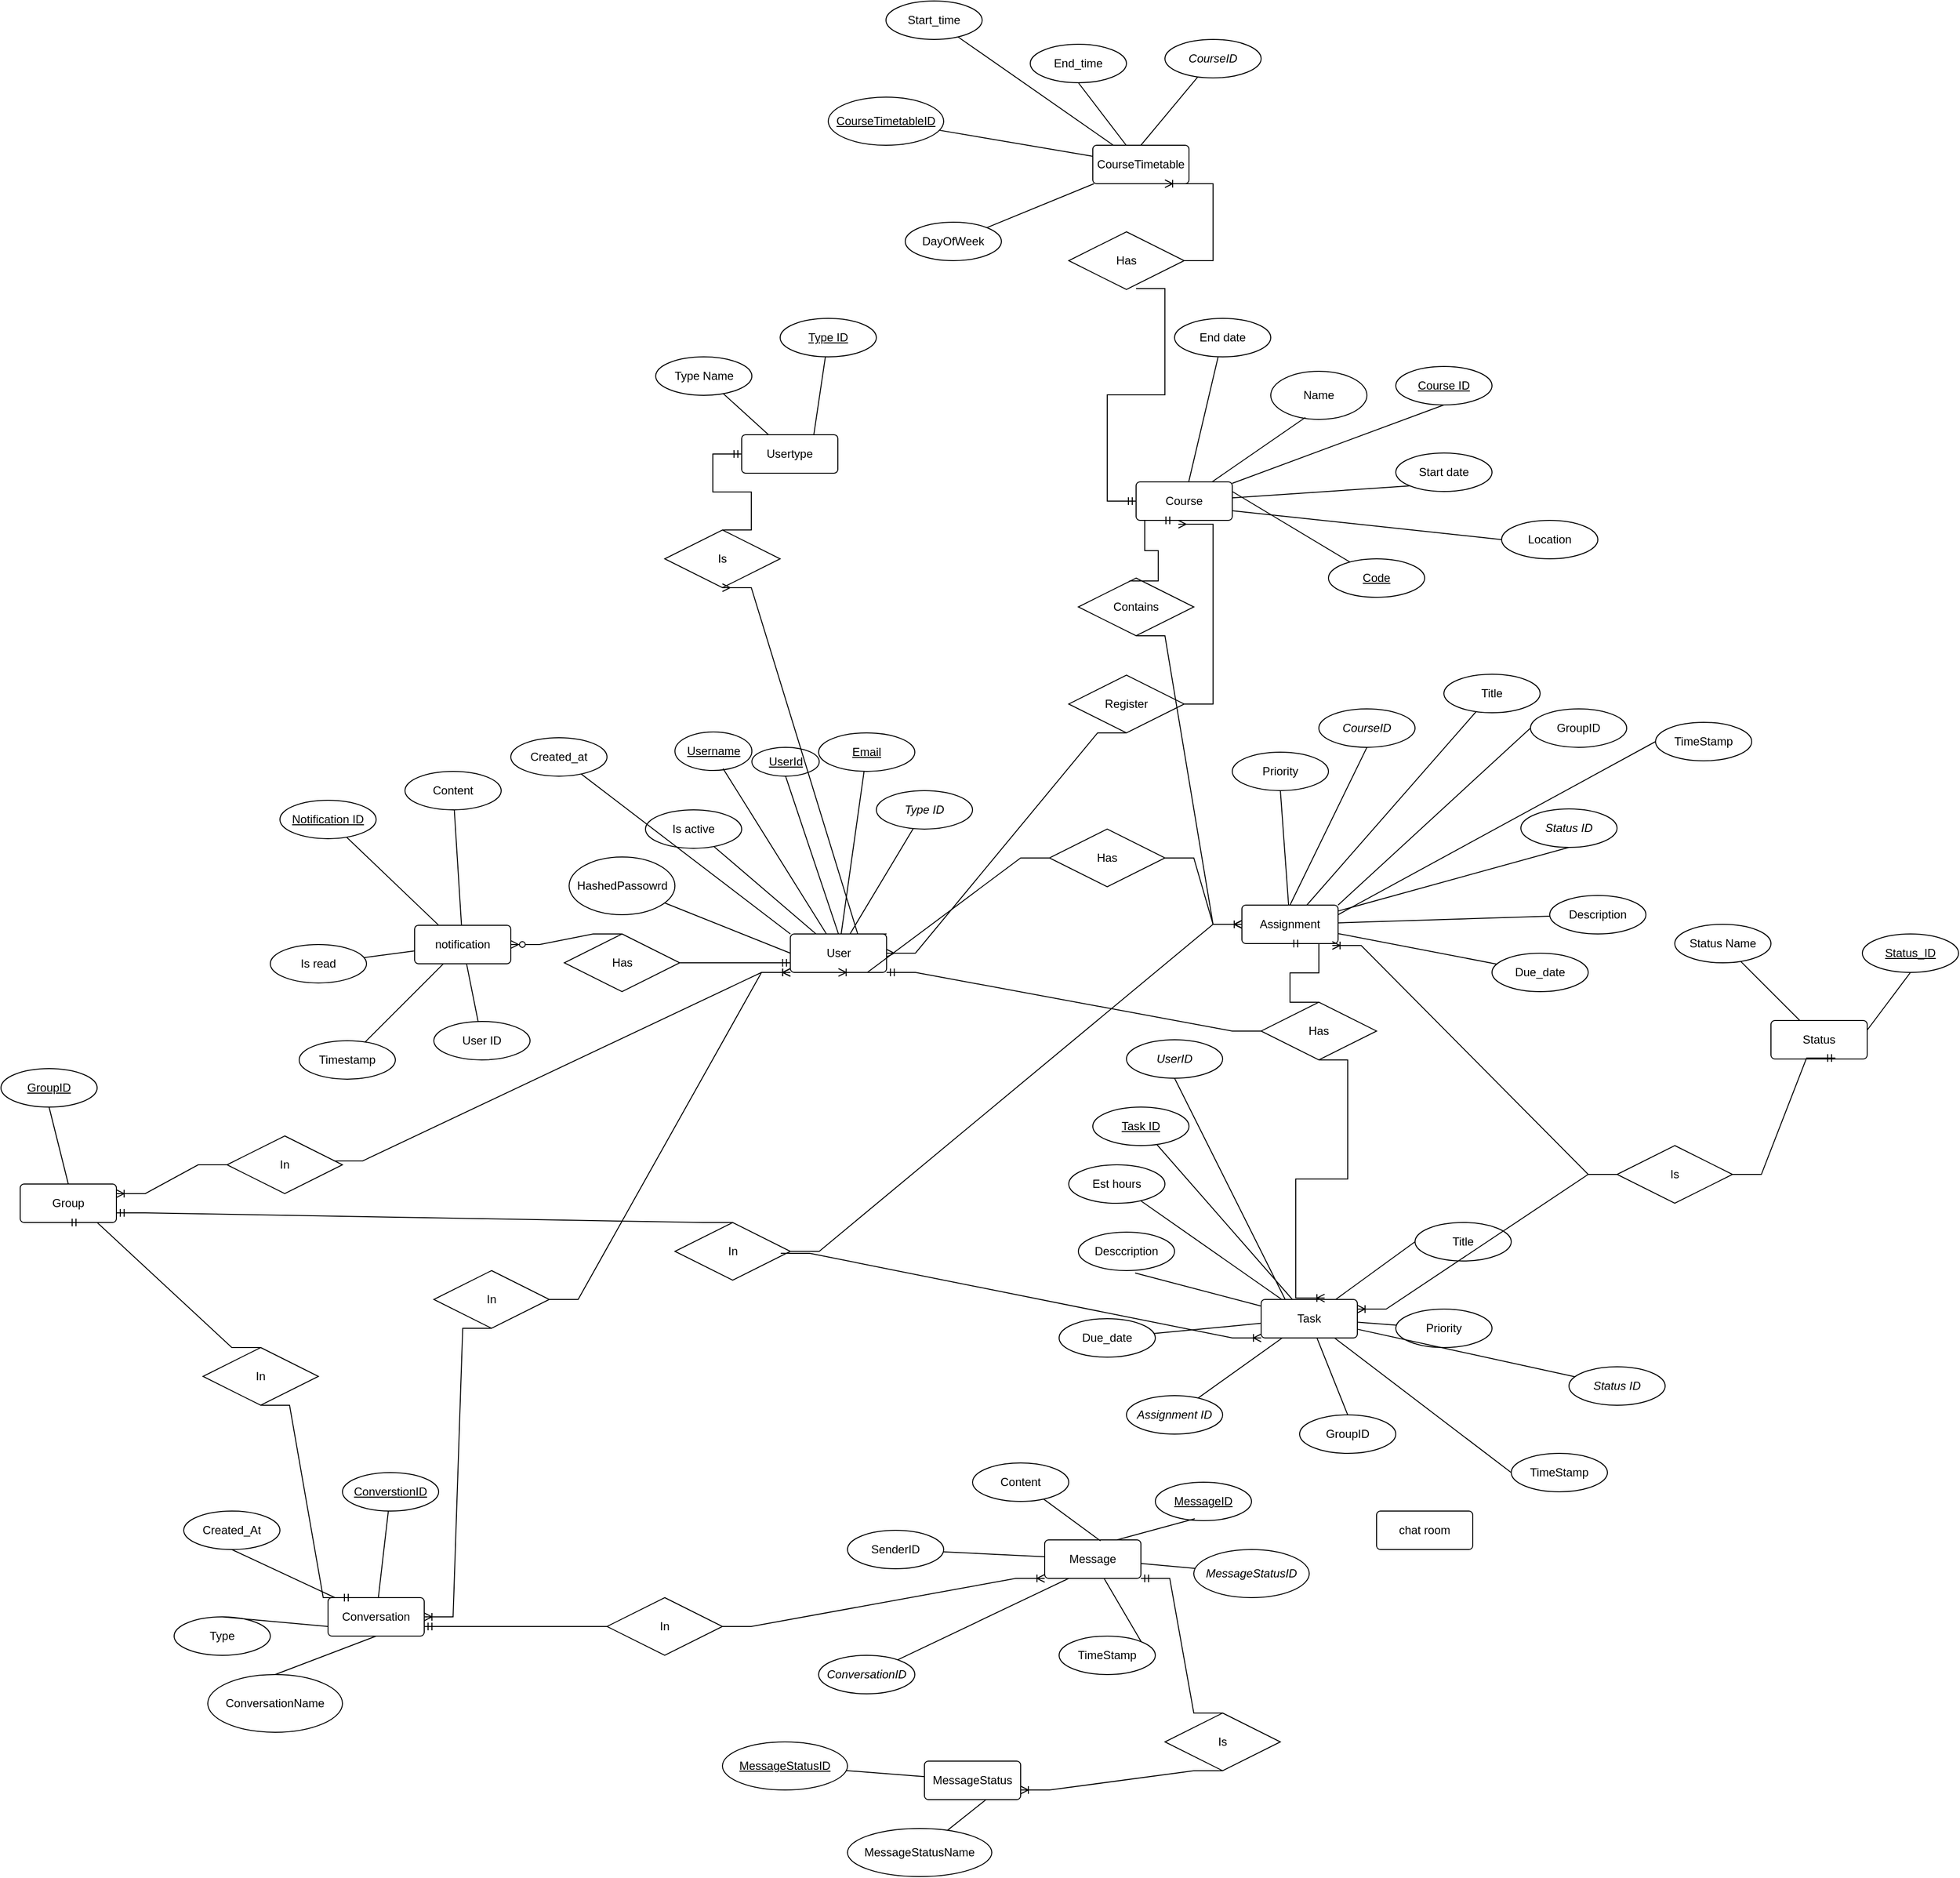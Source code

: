 <mxfile version="21.1.5" type="device">
  <diagram name="Page-1" id="3Gc5IcCW1caSR4gSGIJ2">
    <mxGraphModel dx="2302" dy="2020" grid="1" gridSize="10" guides="1" tooltips="1" connect="1" arrows="1" fold="1" page="1" pageScale="1" pageWidth="850" pageHeight="1100" math="0" shadow="0">
      <root>
        <mxCell id="0" />
        <mxCell id="1" parent="0" />
        <mxCell id="p0jc77wFRkBX_srxMSfM-1" value="User" style="rounded=1;arcSize=10;whiteSpace=wrap;html=1;align=center;" vertex="1" parent="1">
          <mxGeometry x="110.62" y="90.0" width="100" height="40" as="geometry" />
        </mxCell>
        <mxCell id="p0jc77wFRkBX_srxMSfM-2" value="Course" style="rounded=1;arcSize=10;whiteSpace=wrap;html=1;align=center;" vertex="1" parent="1">
          <mxGeometry x="470" y="-380" width="100" height="40" as="geometry" />
        </mxCell>
        <mxCell id="p0jc77wFRkBX_srxMSfM-3" value="Assignment" style="rounded=1;arcSize=10;whiteSpace=wrap;html=1;align=center;" vertex="1" parent="1">
          <mxGeometry x="580" y="60" width="100" height="40" as="geometry" />
        </mxCell>
        <mxCell id="p0jc77wFRkBX_srxMSfM-4" value="notification" style="rounded=1;arcSize=10;whiteSpace=wrap;html=1;align=center;" vertex="1" parent="1">
          <mxGeometry x="-280" y="80.95" width="100" height="40" as="geometry" />
        </mxCell>
        <mxCell id="p0jc77wFRkBX_srxMSfM-5" value="Task" style="rounded=1;arcSize=10;whiteSpace=wrap;html=1;align=center;" vertex="1" parent="1">
          <mxGeometry x="600" y="470" width="100" height="40" as="geometry" />
        </mxCell>
        <mxCell id="p0jc77wFRkBX_srxMSfM-6" value="chat room" style="rounded=1;arcSize=10;whiteSpace=wrap;html=1;align=center;" vertex="1" parent="1">
          <mxGeometry x="720" y="690" width="100" height="40" as="geometry" />
        </mxCell>
        <mxCell id="p0jc77wFRkBX_srxMSfM-7" value="Message" style="rounded=1;arcSize=10;whiteSpace=wrap;html=1;align=center;" vertex="1" parent="1">
          <mxGeometry x="375" y="720" width="100" height="40" as="geometry" />
        </mxCell>
        <mxCell id="p0jc77wFRkBX_srxMSfM-8" value="Username" style="ellipse;whiteSpace=wrap;html=1;align=center;fontStyle=4;" vertex="1" parent="1">
          <mxGeometry x="-9.38" y="-120" width="80" height="40" as="geometry" />
        </mxCell>
        <mxCell id="p0jc77wFRkBX_srxMSfM-9" value="Email" style="ellipse;whiteSpace=wrap;html=1;align=center;fontStyle=4;" vertex="1" parent="1">
          <mxGeometry x="140" y="-119.05" width="100" height="40" as="geometry" />
        </mxCell>
        <mxCell id="p0jc77wFRkBX_srxMSfM-10" value="&lt;i&gt;Type ID&lt;/i&gt;" style="ellipse;whiteSpace=wrap;html=1;align=center;" vertex="1" parent="1">
          <mxGeometry x="200" y="-59.05" width="100" height="40" as="geometry" />
        </mxCell>
        <mxCell id="p0jc77wFRkBX_srxMSfM-11" value="Is active" style="ellipse;whiteSpace=wrap;html=1;align=center;" vertex="1" parent="1">
          <mxGeometry x="-40" y="-39.05" width="100" height="40" as="geometry" />
        </mxCell>
        <mxCell id="p0jc77wFRkBX_srxMSfM-12" value="Title" style="ellipse;whiteSpace=wrap;html=1;align=center;" vertex="1" parent="1">
          <mxGeometry x="760" y="390" width="100" height="40" as="geometry" />
        </mxCell>
        <mxCell id="p0jc77wFRkBX_srxMSfM-13" value="UserId" style="ellipse;whiteSpace=wrap;html=1;align=center;fontStyle=4;" vertex="1" parent="1">
          <mxGeometry x="70.62" y="-104.05" width="70" height="30" as="geometry" />
        </mxCell>
        <mxCell id="p0jc77wFRkBX_srxMSfM-15" value="" style="endArrow=none;html=1;rounded=0;exitX=0.5;exitY=0;exitDx=0;exitDy=0;entryX=0.5;entryY=1;entryDx=0;entryDy=0;" edge="1" parent="1" source="p0jc77wFRkBX_srxMSfM-1" target="p0jc77wFRkBX_srxMSfM-13">
          <mxGeometry relative="1" as="geometry">
            <mxPoint x="260.62" y="90.0" as="sourcePoint" />
            <mxPoint x="420.62" y="90.0" as="targetPoint" />
          </mxGeometry>
        </mxCell>
        <mxCell id="p0jc77wFRkBX_srxMSfM-16" value="" style="endArrow=none;html=1;rounded=0;entryX=0.625;entryY=0.95;entryDx=0;entryDy=0;entryPerimeter=0;" edge="1" parent="1" source="p0jc77wFRkBX_srxMSfM-1" target="p0jc77wFRkBX_srxMSfM-8">
          <mxGeometry relative="1" as="geometry">
            <mxPoint x="260.62" y="90.0" as="sourcePoint" />
            <mxPoint x="420.62" y="90.0" as="targetPoint" />
          </mxGeometry>
        </mxCell>
        <mxCell id="p0jc77wFRkBX_srxMSfM-17" value="" style="endArrow=none;html=1;rounded=0;" edge="1" parent="1" source="p0jc77wFRkBX_srxMSfM-1" target="p0jc77wFRkBX_srxMSfM-9">
          <mxGeometry relative="1" as="geometry">
            <mxPoint x="260.62" y="90.0" as="sourcePoint" />
            <mxPoint x="420.62" y="90.0" as="targetPoint" />
          </mxGeometry>
        </mxCell>
        <mxCell id="p0jc77wFRkBX_srxMSfM-18" value="" style="endArrow=none;html=1;rounded=0;" edge="1" parent="1" source="p0jc77wFRkBX_srxMSfM-1" target="p0jc77wFRkBX_srxMSfM-10">
          <mxGeometry relative="1" as="geometry">
            <mxPoint x="260.62" y="90.0" as="sourcePoint" />
            <mxPoint x="258.983" y="28.03" as="targetPoint" />
          </mxGeometry>
        </mxCell>
        <mxCell id="p0jc77wFRkBX_srxMSfM-19" value="" style="endArrow=none;html=1;rounded=0;" edge="1" parent="1" source="p0jc77wFRkBX_srxMSfM-1" target="p0jc77wFRkBX_srxMSfM-11">
          <mxGeometry relative="1" as="geometry">
            <mxPoint x="260.62" y="90.0" as="sourcePoint" />
            <mxPoint x="-19.996" y="141.907" as="targetPoint" />
          </mxGeometry>
        </mxCell>
        <mxCell id="p0jc77wFRkBX_srxMSfM-21" value="Notification ID" style="ellipse;whiteSpace=wrap;html=1;align=center;fontStyle=4;" vertex="1" parent="1">
          <mxGeometry x="-420" y="-49.05" width="100" height="40" as="geometry" />
        </mxCell>
        <mxCell id="p0jc77wFRkBX_srxMSfM-22" value="User ID" style="ellipse;whiteSpace=wrap;html=1;align=center;" vertex="1" parent="1">
          <mxGeometry x="-260" y="180.95" width="100" height="40" as="geometry" />
        </mxCell>
        <mxCell id="p0jc77wFRkBX_srxMSfM-23" value="" style="endArrow=none;html=1;rounded=0;exitX=0.25;exitY=0;exitDx=0;exitDy=0;" edge="1" parent="1" source="p0jc77wFRkBX_srxMSfM-4" target="p0jc77wFRkBX_srxMSfM-21">
          <mxGeometry relative="1" as="geometry">
            <mxPoint x="280" y="380" as="sourcePoint" />
            <mxPoint x="440" y="380" as="targetPoint" />
          </mxGeometry>
        </mxCell>
        <mxCell id="p0jc77wFRkBX_srxMSfM-25" value="Content" style="ellipse;whiteSpace=wrap;html=1;align=center;" vertex="1" parent="1">
          <mxGeometry x="-290" y="-79.05" width="100" height="40" as="geometry" />
        </mxCell>
        <mxCell id="p0jc77wFRkBX_srxMSfM-26" value="" style="endArrow=none;html=1;rounded=0;" edge="1" parent="1" source="p0jc77wFRkBX_srxMSfM-4" target="p0jc77wFRkBX_srxMSfM-25">
          <mxGeometry relative="1" as="geometry">
            <mxPoint x="300" y="390" as="sourcePoint" />
            <mxPoint x="460" y="390" as="targetPoint" />
          </mxGeometry>
        </mxCell>
        <mxCell id="p0jc77wFRkBX_srxMSfM-27" value="Is read" style="ellipse;whiteSpace=wrap;html=1;align=center;" vertex="1" parent="1">
          <mxGeometry x="-430" y="100.95" width="100" height="40" as="geometry" />
        </mxCell>
        <mxCell id="p0jc77wFRkBX_srxMSfM-28" value="" style="endArrow=none;html=1;rounded=0;" edge="1" parent="1" source="p0jc77wFRkBX_srxMSfM-4" target="p0jc77wFRkBX_srxMSfM-27">
          <mxGeometry relative="1" as="geometry">
            <mxPoint x="300" y="390" as="sourcePoint" />
            <mxPoint x="460" y="390" as="targetPoint" />
          </mxGeometry>
        </mxCell>
        <mxCell id="p0jc77wFRkBX_srxMSfM-31" value="Has" style="shape=rhombus;perimeter=rhombusPerimeter;whiteSpace=wrap;html=1;align=center;" vertex="1" parent="1">
          <mxGeometry x="-124.38" y="90" width="120" height="60" as="geometry" />
        </mxCell>
        <mxCell id="p0jc77wFRkBX_srxMSfM-33" value="" style="endArrow=none;html=1;rounded=0;" edge="1" parent="1" source="p0jc77wFRkBX_srxMSfM-4" target="p0jc77wFRkBX_srxMSfM-22">
          <mxGeometry relative="1" as="geometry">
            <mxPoint x="310" y="390" as="sourcePoint" />
            <mxPoint x="470" y="390" as="targetPoint" />
          </mxGeometry>
        </mxCell>
        <mxCell id="p0jc77wFRkBX_srxMSfM-37" value="" style="edgeStyle=entityRelationEdgeStyle;fontSize=12;html=1;endArrow=ERmandOne;rounded=0;entryX=0;entryY=0.75;entryDx=0;entryDy=0;" edge="1" parent="1" source="p0jc77wFRkBX_srxMSfM-31" target="p0jc77wFRkBX_srxMSfM-1">
          <mxGeometry width="100" height="100" relative="1" as="geometry">
            <mxPoint x="340" y="440" as="sourcePoint" />
            <mxPoint x="160" y="250" as="targetPoint" />
          </mxGeometry>
        </mxCell>
        <mxCell id="p0jc77wFRkBX_srxMSfM-38" value="" style="edgeStyle=entityRelationEdgeStyle;fontSize=12;html=1;endArrow=ERzeroToMany;endFill=1;rounded=0;exitX=0.5;exitY=0;exitDx=0;exitDy=0;" edge="1" parent="1" source="p0jc77wFRkBX_srxMSfM-31" target="p0jc77wFRkBX_srxMSfM-4">
          <mxGeometry width="100" height="100" relative="1" as="geometry">
            <mxPoint x="340" y="440" as="sourcePoint" />
            <mxPoint x="440" y="340" as="targetPoint" />
          </mxGeometry>
        </mxCell>
        <mxCell id="p0jc77wFRkBX_srxMSfM-39" value="Timestamp" style="ellipse;whiteSpace=wrap;html=1;align=center;" vertex="1" parent="1">
          <mxGeometry x="-400" y="200.95" width="100" height="40" as="geometry" />
        </mxCell>
        <mxCell id="p0jc77wFRkBX_srxMSfM-40" value="" style="endArrow=none;html=1;rounded=0;" edge="1" parent="1" source="p0jc77wFRkBX_srxMSfM-39" target="p0jc77wFRkBX_srxMSfM-4">
          <mxGeometry relative="1" as="geometry">
            <mxPoint x="310" y="360" as="sourcePoint" />
            <mxPoint x="470" y="360" as="targetPoint" />
          </mxGeometry>
        </mxCell>
        <mxCell id="p0jc77wFRkBX_srxMSfM-41" value="Desccription" style="ellipse;whiteSpace=wrap;html=1;align=center;" vertex="1" parent="1">
          <mxGeometry x="410" y="400" width="100" height="40" as="geometry" />
        </mxCell>
        <mxCell id="p0jc77wFRkBX_srxMSfM-42" value="Est hours" style="ellipse;whiteSpace=wrap;html=1;align=center;" vertex="1" parent="1">
          <mxGeometry x="400" y="330" width="100" height="40" as="geometry" />
        </mxCell>
        <mxCell id="p0jc77wFRkBX_srxMSfM-45" value="Task ID" style="ellipse;whiteSpace=wrap;html=1;align=center;fontStyle=4;" vertex="1" parent="1">
          <mxGeometry x="425" y="270" width="100" height="40" as="geometry" />
        </mxCell>
        <mxCell id="p0jc77wFRkBX_srxMSfM-46" value="&lt;i&gt;Assignment ID&lt;/i&gt;" style="ellipse;whiteSpace=wrap;html=1;align=center;" vertex="1" parent="1">
          <mxGeometry x="460" y="570" width="100" height="40" as="geometry" />
        </mxCell>
        <mxCell id="p0jc77wFRkBX_srxMSfM-47" value="Due_date" style="ellipse;whiteSpace=wrap;html=1;align=center;" vertex="1" parent="1">
          <mxGeometry x="390" y="490" width="100" height="40" as="geometry" />
        </mxCell>
        <mxCell id="p0jc77wFRkBX_srxMSfM-48" value="Priority" style="ellipse;whiteSpace=wrap;html=1;align=center;" vertex="1" parent="1">
          <mxGeometry x="740" y="480" width="100" height="40" as="geometry" />
        </mxCell>
        <mxCell id="p0jc77wFRkBX_srxMSfM-49" value="" style="endArrow=none;html=1;rounded=0;" edge="1" parent="1" source="p0jc77wFRkBX_srxMSfM-5" target="p0jc77wFRkBX_srxMSfM-42">
          <mxGeometry relative="1" as="geometry">
            <mxPoint x="330" y="330" as="sourcePoint" />
            <mxPoint x="490" y="330" as="targetPoint" />
          </mxGeometry>
        </mxCell>
        <mxCell id="p0jc77wFRkBX_srxMSfM-52" value="" style="endArrow=none;html=1;rounded=0;entryX=0.59;entryY=1.063;entryDx=0;entryDy=0;entryPerimeter=0;" edge="1" parent="1" source="p0jc77wFRkBX_srxMSfM-5" target="p0jc77wFRkBX_srxMSfM-41">
          <mxGeometry relative="1" as="geometry">
            <mxPoint x="340" y="330" as="sourcePoint" />
            <mxPoint x="500" y="330" as="targetPoint" />
          </mxGeometry>
        </mxCell>
        <mxCell id="p0jc77wFRkBX_srxMSfM-53" value="" style="endArrow=none;html=1;rounded=0;" edge="1" parent="1" source="p0jc77wFRkBX_srxMSfM-47" target="p0jc77wFRkBX_srxMSfM-5">
          <mxGeometry relative="1" as="geometry">
            <mxPoint x="340" y="330" as="sourcePoint" />
            <mxPoint x="500" y="330" as="targetPoint" />
          </mxGeometry>
        </mxCell>
        <mxCell id="p0jc77wFRkBX_srxMSfM-55" value="" style="endArrow=none;html=1;rounded=0;" edge="1" parent="1" source="p0jc77wFRkBX_srxMSfM-5" target="p0jc77wFRkBX_srxMSfM-45">
          <mxGeometry relative="1" as="geometry">
            <mxPoint x="340" y="330" as="sourcePoint" />
            <mxPoint x="500" y="330" as="targetPoint" />
          </mxGeometry>
        </mxCell>
        <mxCell id="p0jc77wFRkBX_srxMSfM-56" value="" style="endArrow=none;html=1;rounded=0;exitX=0;exitY=0.5;exitDx=0;exitDy=0;" edge="1" parent="1" source="p0jc77wFRkBX_srxMSfM-12" target="p0jc77wFRkBX_srxMSfM-5">
          <mxGeometry relative="1" as="geometry">
            <mxPoint x="340" y="330" as="sourcePoint" />
            <mxPoint x="500" y="330" as="targetPoint" />
          </mxGeometry>
        </mxCell>
        <mxCell id="p0jc77wFRkBX_srxMSfM-57" value="" style="endArrow=none;html=1;rounded=0;" edge="1" parent="1" source="p0jc77wFRkBX_srxMSfM-48" target="p0jc77wFRkBX_srxMSfM-5">
          <mxGeometry relative="1" as="geometry">
            <mxPoint x="340" y="330" as="sourcePoint" />
            <mxPoint x="500" y="330" as="targetPoint" />
          </mxGeometry>
        </mxCell>
        <mxCell id="p0jc77wFRkBX_srxMSfM-58" value="" style="endArrow=none;html=1;rounded=0;" edge="1" parent="1" source="p0jc77wFRkBX_srxMSfM-46" target="p0jc77wFRkBX_srxMSfM-5">
          <mxGeometry relative="1" as="geometry">
            <mxPoint x="340" y="330" as="sourcePoint" />
            <mxPoint x="500" y="330" as="targetPoint" />
          </mxGeometry>
        </mxCell>
        <mxCell id="p0jc77wFRkBX_srxMSfM-59" value="Title" style="ellipse;whiteSpace=wrap;html=1;align=center;" vertex="1" parent="1">
          <mxGeometry x="790" y="-180" width="100" height="40" as="geometry" />
        </mxCell>
        <mxCell id="p0jc77wFRkBX_srxMSfM-60" value="Description" style="ellipse;whiteSpace=wrap;html=1;align=center;" vertex="1" parent="1">
          <mxGeometry x="900" y="50" width="100" height="40" as="geometry" />
        </mxCell>
        <mxCell id="p0jc77wFRkBX_srxMSfM-62" value="Due_date" style="ellipse;whiteSpace=wrap;html=1;align=center;" vertex="1" parent="1">
          <mxGeometry x="840" y="110" width="100" height="40" as="geometry" />
        </mxCell>
        <mxCell id="p0jc77wFRkBX_srxMSfM-63" value="Priority" style="ellipse;whiteSpace=wrap;html=1;align=center;" vertex="1" parent="1">
          <mxGeometry x="570" y="-99.05" width="100" height="40" as="geometry" />
        </mxCell>
        <mxCell id="p0jc77wFRkBX_srxMSfM-65" value="" style="endArrow=none;html=1;rounded=0;exitX=0.5;exitY=1;exitDx=0;exitDy=0;" edge="1" parent="1" source="p0jc77wFRkBX_srxMSfM-63" target="p0jc77wFRkBX_srxMSfM-3">
          <mxGeometry relative="1" as="geometry">
            <mxPoint x="550" y="10" as="sourcePoint" />
            <mxPoint x="520" y="250" as="targetPoint" />
          </mxGeometry>
        </mxCell>
        <mxCell id="p0jc77wFRkBX_srxMSfM-66" value="" style="endArrow=none;html=1;rounded=0;" edge="1" parent="1" source="p0jc77wFRkBX_srxMSfM-3" target="p0jc77wFRkBX_srxMSfM-62">
          <mxGeometry relative="1" as="geometry">
            <mxPoint x="360" y="250" as="sourcePoint" />
            <mxPoint x="520" y="250" as="targetPoint" />
          </mxGeometry>
        </mxCell>
        <mxCell id="p0jc77wFRkBX_srxMSfM-67" value="" style="endArrow=none;html=1;rounded=0;" edge="1" parent="1" source="p0jc77wFRkBX_srxMSfM-3" target="p0jc77wFRkBX_srxMSfM-59">
          <mxGeometry relative="1" as="geometry">
            <mxPoint x="360" y="250" as="sourcePoint" />
            <mxPoint x="520" y="250" as="targetPoint" />
          </mxGeometry>
        </mxCell>
        <mxCell id="p0jc77wFRkBX_srxMSfM-68" value="" style="endArrow=none;html=1;rounded=0;" edge="1" parent="1" source="p0jc77wFRkBX_srxMSfM-3" target="p0jc77wFRkBX_srxMSfM-60">
          <mxGeometry relative="1" as="geometry">
            <mxPoint x="360" y="250" as="sourcePoint" />
            <mxPoint x="520" y="250" as="targetPoint" />
          </mxGeometry>
        </mxCell>
        <mxCell id="p0jc77wFRkBX_srxMSfM-69" value="Has" style="shape=rhombus;perimeter=rhombusPerimeter;whiteSpace=wrap;html=1;align=center;" vertex="1" parent="1">
          <mxGeometry x="600" y="160.95" width="120" height="60" as="geometry" />
        </mxCell>
        <mxCell id="p0jc77wFRkBX_srxMSfM-70" value="" style="edgeStyle=entityRelationEdgeStyle;fontSize=12;html=1;endArrow=ERoneToMany;rounded=0;exitX=0.5;exitY=1;exitDx=0;exitDy=0;entryX=0.66;entryY=-0.037;entryDx=0;entryDy=0;entryPerimeter=0;" edge="1" parent="1" source="p0jc77wFRkBX_srxMSfM-69" target="p0jc77wFRkBX_srxMSfM-5">
          <mxGeometry width="100" height="100" relative="1" as="geometry">
            <mxPoint x="390" y="300" as="sourcePoint" />
            <mxPoint x="490" y="200" as="targetPoint" />
          </mxGeometry>
        </mxCell>
        <mxCell id="p0jc77wFRkBX_srxMSfM-71" value="" style="edgeStyle=entityRelationEdgeStyle;fontSize=12;html=1;endArrow=ERmandOne;rounded=0;entryX=0.5;entryY=1;entryDx=0;entryDy=0;exitX=0.5;exitY=0;exitDx=0;exitDy=0;" edge="1" parent="1" source="p0jc77wFRkBX_srxMSfM-69" target="p0jc77wFRkBX_srxMSfM-3">
          <mxGeometry width="100" height="100" relative="1" as="geometry">
            <mxPoint x="390" y="300" as="sourcePoint" />
            <mxPoint x="490" y="200" as="targetPoint" />
          </mxGeometry>
        </mxCell>
        <mxCell id="p0jc77wFRkBX_srxMSfM-72" value="Course ID" style="ellipse;whiteSpace=wrap;html=1;align=center;fontStyle=4;" vertex="1" parent="1">
          <mxGeometry x="740" y="-500" width="100" height="40" as="geometry" />
        </mxCell>
        <mxCell id="p0jc77wFRkBX_srxMSfM-73" value="Name" style="ellipse;whiteSpace=wrap;html=1;align=center;" vertex="1" parent="1">
          <mxGeometry x="610" y="-495" width="100" height="50" as="geometry" />
        </mxCell>
        <mxCell id="p0jc77wFRkBX_srxMSfM-74" value="Code" style="ellipse;whiteSpace=wrap;html=1;align=center;fontStyle=4;" vertex="1" parent="1">
          <mxGeometry x="670" y="-300" width="100" height="40" as="geometry" />
        </mxCell>
        <mxCell id="p0jc77wFRkBX_srxMSfM-75" value="Register" style="shape=rhombus;perimeter=rhombusPerimeter;whiteSpace=wrap;html=1;align=center;" vertex="1" parent="1">
          <mxGeometry x="400" y="-179.05" width="120" height="60" as="geometry" />
        </mxCell>
        <mxCell id="p0jc77wFRkBX_srxMSfM-76" value="" style="edgeStyle=entityRelationEdgeStyle;fontSize=12;html=1;endArrow=ERmany;rounded=0;exitX=0.5;exitY=1;exitDx=0;exitDy=0;" edge="1" parent="1" source="p0jc77wFRkBX_srxMSfM-75" target="p0jc77wFRkBX_srxMSfM-1">
          <mxGeometry width="100" height="100" relative="1" as="geometry">
            <mxPoint x="350" y="70" as="sourcePoint" />
            <mxPoint x="450" y="-30" as="targetPoint" />
          </mxGeometry>
        </mxCell>
        <mxCell id="p0jc77wFRkBX_srxMSfM-77" value="" style="edgeStyle=entityRelationEdgeStyle;fontSize=12;html=1;endArrow=ERmany;rounded=0;entryX=0.44;entryY=1.1;entryDx=0;entryDy=0;entryPerimeter=0;" edge="1" parent="1" source="p0jc77wFRkBX_srxMSfM-75" target="p0jc77wFRkBX_srxMSfM-2">
          <mxGeometry width="100" height="100" relative="1" as="geometry">
            <mxPoint x="480" y="-209.05" as="sourcePoint" />
            <mxPoint x="580" y="-309.05" as="targetPoint" />
          </mxGeometry>
        </mxCell>
        <mxCell id="p0jc77wFRkBX_srxMSfM-79" value="Usertype" style="rounded=1;arcSize=10;whiteSpace=wrap;html=1;align=center;" vertex="1" parent="1">
          <mxGeometry x="60" y="-429.05" width="100" height="40" as="geometry" />
        </mxCell>
        <mxCell id="p0jc77wFRkBX_srxMSfM-81" value="Type ID" style="ellipse;whiteSpace=wrap;html=1;align=center;fontStyle=4;" vertex="1" parent="1">
          <mxGeometry x="100" y="-550" width="100" height="40" as="geometry" />
        </mxCell>
        <mxCell id="p0jc77wFRkBX_srxMSfM-82" value="Type Name" style="ellipse;whiteSpace=wrap;html=1;align=center;" vertex="1" parent="1">
          <mxGeometry x="-29.38" y="-510" width="100" height="40" as="geometry" />
        </mxCell>
        <mxCell id="p0jc77wFRkBX_srxMSfM-83" value="" style="endArrow=none;html=1;rounded=0;" edge="1" parent="1" source="p0jc77wFRkBX_srxMSfM-82" target="p0jc77wFRkBX_srxMSfM-79">
          <mxGeometry relative="1" as="geometry">
            <mxPoint x="280" y="-220" as="sourcePoint" />
            <mxPoint x="440" y="-220" as="targetPoint" />
          </mxGeometry>
        </mxCell>
        <mxCell id="p0jc77wFRkBX_srxMSfM-84" value="" style="endArrow=none;html=1;rounded=0;exitX=0.75;exitY=0;exitDx=0;exitDy=0;" edge="1" parent="1" source="p0jc77wFRkBX_srxMSfM-79" target="p0jc77wFRkBX_srxMSfM-81">
          <mxGeometry relative="1" as="geometry">
            <mxPoint x="280" y="-220" as="sourcePoint" />
            <mxPoint x="440" y="-220" as="targetPoint" />
          </mxGeometry>
        </mxCell>
        <mxCell id="p0jc77wFRkBX_srxMSfM-85" value="Is" style="shape=rhombus;perimeter=rhombusPerimeter;whiteSpace=wrap;html=1;align=center;" vertex="1" parent="1">
          <mxGeometry x="-20" y="-330" width="120" height="60" as="geometry" />
        </mxCell>
        <mxCell id="p0jc77wFRkBX_srxMSfM-86" value="" style="edgeStyle=entityRelationEdgeStyle;fontSize=12;html=1;endArrow=ERmandOne;rounded=0;exitX=0.5;exitY=0;exitDx=0;exitDy=0;" edge="1" parent="1" source="p0jc77wFRkBX_srxMSfM-85" target="p0jc77wFRkBX_srxMSfM-79">
          <mxGeometry width="100" height="100" relative="1" as="geometry">
            <mxPoint x="310" y="-170" as="sourcePoint" />
            <mxPoint x="410" y="-270" as="targetPoint" />
          </mxGeometry>
        </mxCell>
        <mxCell id="p0jc77wFRkBX_srxMSfM-87" value="" style="edgeStyle=entityRelationEdgeStyle;fontSize=12;html=1;endArrow=ERmany;rounded=0;exitX=1;exitY=0;exitDx=0;exitDy=0;entryX=0.5;entryY=1;entryDx=0;entryDy=0;" edge="1" parent="1" source="p0jc77wFRkBX_srxMSfM-1" target="p0jc77wFRkBX_srxMSfM-85">
          <mxGeometry width="100" height="100" relative="1" as="geometry">
            <mxPoint x="310" y="-70" as="sourcePoint" />
            <mxPoint x="410" y="-170" as="targetPoint" />
          </mxGeometry>
        </mxCell>
        <mxCell id="p0jc77wFRkBX_srxMSfM-88" value="Start date" style="ellipse;whiteSpace=wrap;html=1;align=center;" vertex="1" parent="1">
          <mxGeometry x="740" y="-410" width="100" height="40" as="geometry" />
        </mxCell>
        <mxCell id="p0jc77wFRkBX_srxMSfM-89" value="End date" style="ellipse;whiteSpace=wrap;html=1;align=center;" vertex="1" parent="1">
          <mxGeometry x="510" y="-550" width="100" height="40" as="geometry" />
        </mxCell>
        <mxCell id="p0jc77wFRkBX_srxMSfM-90" value="" style="endArrow=none;html=1;rounded=0;" edge="1" parent="1" source="p0jc77wFRkBX_srxMSfM-2" target="p0jc77wFRkBX_srxMSfM-89">
          <mxGeometry relative="1" as="geometry">
            <mxPoint x="290" y="-230" as="sourcePoint" />
            <mxPoint x="450" y="-230" as="targetPoint" />
          </mxGeometry>
        </mxCell>
        <mxCell id="p0jc77wFRkBX_srxMSfM-91" value="" style="endArrow=none;html=1;rounded=0;entryX=0;entryY=1;entryDx=0;entryDy=0;" edge="1" parent="1" source="p0jc77wFRkBX_srxMSfM-2" target="p0jc77wFRkBX_srxMSfM-88">
          <mxGeometry relative="1" as="geometry">
            <mxPoint x="290" y="-230" as="sourcePoint" />
            <mxPoint x="450" y="-230" as="targetPoint" />
          </mxGeometry>
        </mxCell>
        <mxCell id="p0jc77wFRkBX_srxMSfM-92" value="" style="endArrow=none;html=1;rounded=0;exitX=0.5;exitY=1;exitDx=0;exitDy=0;" edge="1" parent="1" source="p0jc77wFRkBX_srxMSfM-72" target="p0jc77wFRkBX_srxMSfM-2">
          <mxGeometry relative="1" as="geometry">
            <mxPoint x="290" y="-230" as="sourcePoint" />
            <mxPoint x="430" y="-320" as="targetPoint" />
          </mxGeometry>
        </mxCell>
        <mxCell id="p0jc77wFRkBX_srxMSfM-94" value="" style="endArrow=none;html=1;rounded=0;exitX=0.36;exitY=0.96;exitDx=0;exitDy=0;exitPerimeter=0;" edge="1" parent="1" source="p0jc77wFRkBX_srxMSfM-73" target="p0jc77wFRkBX_srxMSfM-2">
          <mxGeometry relative="1" as="geometry">
            <mxPoint x="310" y="-230" as="sourcePoint" />
            <mxPoint x="470" y="-230" as="targetPoint" />
          </mxGeometry>
        </mxCell>
        <mxCell id="p0jc77wFRkBX_srxMSfM-95" value="" style="endArrow=none;html=1;rounded=0;exitX=1;exitY=0.25;exitDx=0;exitDy=0;" edge="1" parent="1" source="p0jc77wFRkBX_srxMSfM-2" target="p0jc77wFRkBX_srxMSfM-74">
          <mxGeometry relative="1" as="geometry">
            <mxPoint x="310" y="-230" as="sourcePoint" />
            <mxPoint x="470" y="-230" as="targetPoint" />
          </mxGeometry>
        </mxCell>
        <mxCell id="p0jc77wFRkBX_srxMSfM-96" value="CourseTimetable" style="rounded=1;arcSize=10;whiteSpace=wrap;html=1;align=center;" vertex="1" parent="1">
          <mxGeometry x="425" y="-730" width="100" height="40" as="geometry" />
        </mxCell>
        <mxCell id="p0jc77wFRkBX_srxMSfM-97" value="CourseTimetableID" style="ellipse;whiteSpace=wrap;html=1;align=center;fontStyle=4;" vertex="1" parent="1">
          <mxGeometry x="150" y="-780" width="120" height="50" as="geometry" />
        </mxCell>
        <mxCell id="p0jc77wFRkBX_srxMSfM-98" value="&lt;i&gt;CourseID&lt;/i&gt;" style="ellipse;whiteSpace=wrap;html=1;align=center;" vertex="1" parent="1">
          <mxGeometry x="500" y="-840" width="100" height="40" as="geometry" />
        </mxCell>
        <mxCell id="p0jc77wFRkBX_srxMSfM-99" value="DayOfWeek" style="ellipse;whiteSpace=wrap;html=1;align=center;" vertex="1" parent="1">
          <mxGeometry x="230" y="-650" width="100" height="40" as="geometry" />
        </mxCell>
        <mxCell id="p0jc77wFRkBX_srxMSfM-100" value="Start_time" style="ellipse;whiteSpace=wrap;html=1;align=center;" vertex="1" parent="1">
          <mxGeometry x="210" y="-880" width="100" height="40" as="geometry" />
        </mxCell>
        <mxCell id="p0jc77wFRkBX_srxMSfM-101" value="End_time" style="ellipse;whiteSpace=wrap;html=1;align=center;" vertex="1" parent="1">
          <mxGeometry x="360" y="-835" width="100" height="40" as="geometry" />
        </mxCell>
        <mxCell id="p0jc77wFRkBX_srxMSfM-102" value="" style="endArrow=none;html=1;rounded=0;exitX=0.5;exitY=0;exitDx=0;exitDy=0;" edge="1" parent="1" source="p0jc77wFRkBX_srxMSfM-96" target="p0jc77wFRkBX_srxMSfM-98">
          <mxGeometry relative="1" as="geometry">
            <mxPoint x="250" y="-570" as="sourcePoint" />
            <mxPoint x="410" y="-570" as="targetPoint" />
          </mxGeometry>
        </mxCell>
        <mxCell id="p0jc77wFRkBX_srxMSfM-103" value="" style="endArrow=none;html=1;rounded=0;entryX=0.5;entryY=1;entryDx=0;entryDy=0;" edge="1" parent="1" source="p0jc77wFRkBX_srxMSfM-96" target="p0jc77wFRkBX_srxMSfM-101">
          <mxGeometry relative="1" as="geometry">
            <mxPoint x="250" y="-570" as="sourcePoint" />
            <mxPoint x="410" y="-570" as="targetPoint" />
          </mxGeometry>
        </mxCell>
        <mxCell id="p0jc77wFRkBX_srxMSfM-104" value="" style="endArrow=none;html=1;rounded=0;" edge="1" parent="1" source="p0jc77wFRkBX_srxMSfM-96" target="p0jc77wFRkBX_srxMSfM-100">
          <mxGeometry relative="1" as="geometry">
            <mxPoint x="250" y="-570" as="sourcePoint" />
            <mxPoint x="410" y="-570" as="targetPoint" />
          </mxGeometry>
        </mxCell>
        <mxCell id="p0jc77wFRkBX_srxMSfM-105" value="" style="endArrow=none;html=1;rounded=0;" edge="1" parent="1" source="p0jc77wFRkBX_srxMSfM-96" target="p0jc77wFRkBX_srxMSfM-97">
          <mxGeometry relative="1" as="geometry">
            <mxPoint x="250" y="-570" as="sourcePoint" />
            <mxPoint x="410" y="-570" as="targetPoint" />
          </mxGeometry>
        </mxCell>
        <mxCell id="p0jc77wFRkBX_srxMSfM-106" value="" style="endArrow=none;html=1;rounded=0;" edge="1" parent="1" source="p0jc77wFRkBX_srxMSfM-99" target="p0jc77wFRkBX_srxMSfM-96">
          <mxGeometry relative="1" as="geometry">
            <mxPoint x="250" y="-570" as="sourcePoint" />
            <mxPoint x="410" y="-570" as="targetPoint" />
          </mxGeometry>
        </mxCell>
        <mxCell id="p0jc77wFRkBX_srxMSfM-107" value="Has" style="shape=rhombus;perimeter=rhombusPerimeter;whiteSpace=wrap;html=1;align=center;" vertex="1" parent="1">
          <mxGeometry x="400" y="-640" width="120" height="60" as="geometry" />
        </mxCell>
        <mxCell id="p0jc77wFRkBX_srxMSfM-108" value="" style="edgeStyle=entityRelationEdgeStyle;fontSize=12;html=1;endArrow=ERmandOne;rounded=0;exitX=0.583;exitY=0.983;exitDx=0;exitDy=0;exitPerimeter=0;" edge="1" parent="1" source="p0jc77wFRkBX_srxMSfM-107" target="p0jc77wFRkBX_srxMSfM-2">
          <mxGeometry width="100" height="100" relative="1" as="geometry">
            <mxPoint x="280" y="-500" as="sourcePoint" />
            <mxPoint x="380" y="-600" as="targetPoint" />
          </mxGeometry>
        </mxCell>
        <mxCell id="p0jc77wFRkBX_srxMSfM-109" value="" style="edgeStyle=entityRelationEdgeStyle;fontSize=12;html=1;endArrow=ERoneToMany;rounded=0;entryX=0.75;entryY=1;entryDx=0;entryDy=0;" edge="1" parent="1" source="p0jc77wFRkBX_srxMSfM-107" target="p0jc77wFRkBX_srxMSfM-96">
          <mxGeometry width="100" height="100" relative="1" as="geometry">
            <mxPoint x="300" y="-500" as="sourcePoint" />
            <mxPoint x="400" y="-600" as="targetPoint" />
          </mxGeometry>
        </mxCell>
        <mxCell id="p0jc77wFRkBX_srxMSfM-110" value="Contains" style="shape=rhombus;perimeter=rhombusPerimeter;whiteSpace=wrap;html=1;align=center;" vertex="1" parent="1">
          <mxGeometry x="410" y="-280" width="120" height="60" as="geometry" />
        </mxCell>
        <mxCell id="p0jc77wFRkBX_srxMSfM-111" value="" style="edgeStyle=entityRelationEdgeStyle;fontSize=12;html=1;endArrow=ERmandOne;rounded=0;entryX=0.39;entryY=1;entryDx=0;entryDy=0;entryPerimeter=0;exitX=0.442;exitY=0.05;exitDx=0;exitDy=0;exitPerimeter=0;" edge="1" parent="1" source="p0jc77wFRkBX_srxMSfM-110" target="p0jc77wFRkBX_srxMSfM-2">
          <mxGeometry width="100" height="100" relative="1" as="geometry">
            <mxPoint x="300" y="-180" as="sourcePoint" />
            <mxPoint x="400" y="-280" as="targetPoint" />
          </mxGeometry>
        </mxCell>
        <mxCell id="p0jc77wFRkBX_srxMSfM-112" value="" style="edgeStyle=entityRelationEdgeStyle;fontSize=12;html=1;endArrow=ERoneToMany;rounded=0;exitX=0.5;exitY=1;exitDx=0;exitDy=0;" edge="1" parent="1" source="p0jc77wFRkBX_srxMSfM-110" target="p0jc77wFRkBX_srxMSfM-3">
          <mxGeometry width="100" height="100" relative="1" as="geometry">
            <mxPoint x="300" y="-180" as="sourcePoint" />
            <mxPoint x="700" y="-170" as="targetPoint" />
          </mxGeometry>
        </mxCell>
        <mxCell id="p0jc77wFRkBX_srxMSfM-113" value="&lt;i&gt;CourseID&lt;/i&gt;" style="ellipse;whiteSpace=wrap;html=1;align=center;" vertex="1" parent="1">
          <mxGeometry x="660" y="-144.05" width="100" height="40" as="geometry" />
        </mxCell>
        <mxCell id="p0jc77wFRkBX_srxMSfM-115" value="" style="endArrow=none;html=1;rounded=0;entryX=0.5;entryY=1;entryDx=0;entryDy=0;exitX=0.5;exitY=0;exitDx=0;exitDy=0;" edge="1" parent="1" source="p0jc77wFRkBX_srxMSfM-3" target="p0jc77wFRkBX_srxMSfM-113">
          <mxGeometry relative="1" as="geometry">
            <mxPoint x="270" y="10" as="sourcePoint" />
            <mxPoint x="430" y="10" as="targetPoint" />
          </mxGeometry>
        </mxCell>
        <mxCell id="p0jc77wFRkBX_srxMSfM-116" value="Status" style="rounded=1;arcSize=10;whiteSpace=wrap;html=1;align=center;" vertex="1" parent="1">
          <mxGeometry x="1130" y="180" width="100" height="40" as="geometry" />
        </mxCell>
        <mxCell id="p0jc77wFRkBX_srxMSfM-117" value="Status_ID" style="ellipse;whiteSpace=wrap;html=1;align=center;fontStyle=4;" vertex="1" parent="1">
          <mxGeometry x="1225" y="90" width="100" height="40" as="geometry" />
        </mxCell>
        <mxCell id="p0jc77wFRkBX_srxMSfM-119" value="Status Name" style="ellipse;whiteSpace=wrap;html=1;align=center;" vertex="1" parent="1">
          <mxGeometry x="1030" y="80" width="100" height="40" as="geometry" />
        </mxCell>
        <mxCell id="p0jc77wFRkBX_srxMSfM-120" value="" style="endArrow=none;html=1;rounded=0;" edge="1" parent="1" source="p0jc77wFRkBX_srxMSfM-119" target="p0jc77wFRkBX_srxMSfM-116">
          <mxGeometry relative="1" as="geometry">
            <mxPoint x="790" y="390" as="sourcePoint" />
            <mxPoint x="950" y="390" as="targetPoint" />
          </mxGeometry>
        </mxCell>
        <mxCell id="p0jc77wFRkBX_srxMSfM-121" value="" style="endArrow=none;html=1;rounded=0;entryX=0.5;entryY=1;entryDx=0;entryDy=0;exitX=1;exitY=0.25;exitDx=0;exitDy=0;" edge="1" parent="1" source="p0jc77wFRkBX_srxMSfM-116" target="p0jc77wFRkBX_srxMSfM-117">
          <mxGeometry relative="1" as="geometry">
            <mxPoint x="790" y="390" as="sourcePoint" />
            <mxPoint x="950" y="390" as="targetPoint" />
          </mxGeometry>
        </mxCell>
        <mxCell id="p0jc77wFRkBX_srxMSfM-122" value="Is" style="shape=rhombus;perimeter=rhombusPerimeter;whiteSpace=wrap;html=1;align=center;" vertex="1" parent="1">
          <mxGeometry x="970" y="310" width="120" height="60" as="geometry" />
        </mxCell>
        <mxCell id="p0jc77wFRkBX_srxMSfM-123" value="" style="edgeStyle=entityRelationEdgeStyle;fontSize=12;html=1;endArrow=ERmandOne;rounded=0;entryX=0.67;entryY=0.975;entryDx=0;entryDy=0;entryPerimeter=0;exitX=1;exitY=0.5;exitDx=0;exitDy=0;" edge="1" parent="1" source="p0jc77wFRkBX_srxMSfM-122" target="p0jc77wFRkBX_srxMSfM-116">
          <mxGeometry width="100" height="100" relative="1" as="geometry">
            <mxPoint x="830" y="440" as="sourcePoint" />
            <mxPoint x="930" y="340" as="targetPoint" />
          </mxGeometry>
        </mxCell>
        <mxCell id="p0jc77wFRkBX_srxMSfM-124" value="" style="edgeStyle=entityRelationEdgeStyle;fontSize=12;html=1;endArrow=ERoneToMany;rounded=0;entryX=1;entryY=0.25;entryDx=0;entryDy=0;" edge="1" parent="1" source="p0jc77wFRkBX_srxMSfM-122" target="p0jc77wFRkBX_srxMSfM-5">
          <mxGeometry width="100" height="100" relative="1" as="geometry">
            <mxPoint x="830" y="440" as="sourcePoint" />
            <mxPoint x="930" y="340" as="targetPoint" />
          </mxGeometry>
        </mxCell>
        <mxCell id="p0jc77wFRkBX_srxMSfM-125" value="" style="edgeStyle=entityRelationEdgeStyle;fontSize=12;html=1;endArrow=ERoneToMany;rounded=0;entryX=0.94;entryY=1.05;entryDx=0;entryDy=0;entryPerimeter=0;exitX=0;exitY=0.5;exitDx=0;exitDy=0;" edge="1" parent="1" source="p0jc77wFRkBX_srxMSfM-122" target="p0jc77wFRkBX_srxMSfM-3">
          <mxGeometry width="100" height="100" relative="1" as="geometry">
            <mxPoint x="1000" y="410" as="sourcePoint" />
            <mxPoint x="930" y="310" as="targetPoint" />
          </mxGeometry>
        </mxCell>
        <mxCell id="p0jc77wFRkBX_srxMSfM-128" value="&lt;i&gt;Status ID&lt;/i&gt;" style="ellipse;whiteSpace=wrap;html=1;align=center;" vertex="1" parent="1">
          <mxGeometry x="920" y="540" width="100" height="40" as="geometry" />
        </mxCell>
        <mxCell id="p0jc77wFRkBX_srxMSfM-129" value="" style="endArrow=none;html=1;rounded=0;" edge="1" parent="1" source="p0jc77wFRkBX_srxMSfM-5" target="p0jc77wFRkBX_srxMSfM-128">
          <mxGeometry relative="1" as="geometry">
            <mxPoint x="710" y="290" as="sourcePoint" />
            <mxPoint x="870" y="290" as="targetPoint" />
          </mxGeometry>
        </mxCell>
        <mxCell id="p0jc77wFRkBX_srxMSfM-130" value="&lt;i&gt;Status ID&lt;/i&gt;" style="ellipse;whiteSpace=wrap;html=1;align=center;" vertex="1" parent="1">
          <mxGeometry x="870" y="-40" width="100" height="40" as="geometry" />
        </mxCell>
        <mxCell id="p0jc77wFRkBX_srxMSfM-131" value="" style="endArrow=none;html=1;rounded=0;entryX=0.5;entryY=1;entryDx=0;entryDy=0;" edge="1" parent="1" source="p0jc77wFRkBX_srxMSfM-3" target="p0jc77wFRkBX_srxMSfM-130">
          <mxGeometry relative="1" as="geometry">
            <mxPoint x="710" y="290" as="sourcePoint" />
            <mxPoint x="870" y="290" as="targetPoint" />
          </mxGeometry>
        </mxCell>
        <mxCell id="p0jc77wFRkBX_srxMSfM-132" value="MessageID" style="ellipse;whiteSpace=wrap;html=1;align=center;fontStyle=4;" vertex="1" parent="1">
          <mxGeometry x="490" y="660" width="100" height="40" as="geometry" />
        </mxCell>
        <mxCell id="p0jc77wFRkBX_srxMSfM-133" value="Content" style="ellipse;whiteSpace=wrap;html=1;align=center;" vertex="1" parent="1">
          <mxGeometry x="300" y="640" width="100" height="40" as="geometry" />
        </mxCell>
        <mxCell id="p0jc77wFRkBX_srxMSfM-135" value="SenderID" style="ellipse;whiteSpace=wrap;html=1;align=center;" vertex="1" parent="1">
          <mxGeometry x="170" y="710" width="100" height="40" as="geometry" />
        </mxCell>
        <mxCell id="p0jc77wFRkBX_srxMSfM-136" value="&lt;i&gt;ConversationID&lt;/i&gt;" style="ellipse;whiteSpace=wrap;html=1;align=center;" vertex="1" parent="1">
          <mxGeometry x="140" y="840" width="100" height="40" as="geometry" />
        </mxCell>
        <mxCell id="p0jc77wFRkBX_srxMSfM-137" value="TimeStamp" style="ellipse;whiteSpace=wrap;html=1;align=center;" vertex="1" parent="1">
          <mxGeometry x="390" y="820" width="100" height="40" as="geometry" />
        </mxCell>
        <mxCell id="p0jc77wFRkBX_srxMSfM-138" value="" style="endArrow=none;html=1;rounded=0;exitX=0.75;exitY=0;exitDx=0;exitDy=0;entryX=0.41;entryY=0.95;entryDx=0;entryDy=0;entryPerimeter=0;" edge="1" parent="1" source="p0jc77wFRkBX_srxMSfM-7" target="p0jc77wFRkBX_srxMSfM-132">
          <mxGeometry relative="1" as="geometry">
            <mxPoint x="450" y="700" as="sourcePoint" />
            <mxPoint x="610" y="700" as="targetPoint" />
          </mxGeometry>
        </mxCell>
        <mxCell id="p0jc77wFRkBX_srxMSfM-139" value="" style="endArrow=none;html=1;rounded=0;entryX=0.58;entryY=0.025;entryDx=0;entryDy=0;entryPerimeter=0;" edge="1" parent="1" source="p0jc77wFRkBX_srxMSfM-133" target="p0jc77wFRkBX_srxMSfM-7">
          <mxGeometry relative="1" as="geometry">
            <mxPoint x="450" y="700" as="sourcePoint" />
            <mxPoint x="610" y="700" as="targetPoint" />
          </mxGeometry>
        </mxCell>
        <mxCell id="p0jc77wFRkBX_srxMSfM-140" value="" style="endArrow=none;html=1;rounded=0;" edge="1" parent="1" source="p0jc77wFRkBX_srxMSfM-135" target="p0jc77wFRkBX_srxMSfM-7">
          <mxGeometry relative="1" as="geometry">
            <mxPoint x="450" y="700" as="sourcePoint" />
            <mxPoint x="610" y="700" as="targetPoint" />
          </mxGeometry>
        </mxCell>
        <mxCell id="p0jc77wFRkBX_srxMSfM-141" value="" style="endArrow=none;html=1;rounded=0;entryX=0.25;entryY=1;entryDx=0;entryDy=0;" edge="1" parent="1" source="p0jc77wFRkBX_srxMSfM-136" target="p0jc77wFRkBX_srxMSfM-7">
          <mxGeometry relative="1" as="geometry">
            <mxPoint x="450" y="700" as="sourcePoint" />
            <mxPoint x="610" y="700" as="targetPoint" />
          </mxGeometry>
        </mxCell>
        <mxCell id="p0jc77wFRkBX_srxMSfM-142" value="" style="endArrow=none;html=1;rounded=0;entryX=1;entryY=0;entryDx=0;entryDy=0;" edge="1" parent="1" source="p0jc77wFRkBX_srxMSfM-7" target="p0jc77wFRkBX_srxMSfM-137">
          <mxGeometry relative="1" as="geometry">
            <mxPoint x="450" y="700" as="sourcePoint" />
            <mxPoint x="610" y="700" as="targetPoint" />
          </mxGeometry>
        </mxCell>
        <mxCell id="p0jc77wFRkBX_srxMSfM-143" value="MessageStatus" style="rounded=1;arcSize=10;whiteSpace=wrap;html=1;align=center;" vertex="1" parent="1">
          <mxGeometry x="250" y="950" width="100" height="40" as="geometry" />
        </mxCell>
        <mxCell id="p0jc77wFRkBX_srxMSfM-144" value="MessageStatusID" style="ellipse;whiteSpace=wrap;html=1;align=center;fontStyle=4;" vertex="1" parent="1">
          <mxGeometry x="40" y="930" width="130" height="50" as="geometry" />
        </mxCell>
        <mxCell id="p0jc77wFRkBX_srxMSfM-145" value="" style="endArrow=none;html=1;rounded=0;" edge="1" parent="1" source="p0jc77wFRkBX_srxMSfM-144" target="p0jc77wFRkBX_srxMSfM-143">
          <mxGeometry relative="1" as="geometry">
            <mxPoint x="310" y="800" as="sourcePoint" />
            <mxPoint x="470" y="800" as="targetPoint" />
          </mxGeometry>
        </mxCell>
        <mxCell id="p0jc77wFRkBX_srxMSfM-146" value="MessageStatusName" style="ellipse;whiteSpace=wrap;html=1;align=center;" vertex="1" parent="1">
          <mxGeometry x="170" y="1020" width="150" height="50" as="geometry" />
        </mxCell>
        <mxCell id="p0jc77wFRkBX_srxMSfM-147" value="" style="endArrow=none;html=1;rounded=0;entryX=0.64;entryY=1;entryDx=0;entryDy=0;entryPerimeter=0;" edge="1" parent="1" source="p0jc77wFRkBX_srxMSfM-146" target="p0jc77wFRkBX_srxMSfM-143">
          <mxGeometry relative="1" as="geometry">
            <mxPoint x="310" y="800" as="sourcePoint" />
            <mxPoint x="470" y="800" as="targetPoint" />
          </mxGeometry>
        </mxCell>
        <mxCell id="p0jc77wFRkBX_srxMSfM-148" value="Is" style="shape=rhombus;perimeter=rhombusPerimeter;whiteSpace=wrap;html=1;align=center;" vertex="1" parent="1">
          <mxGeometry x="500" y="900" width="120" height="60" as="geometry" />
        </mxCell>
        <mxCell id="p0jc77wFRkBX_srxMSfM-149" value="&lt;i&gt;MessageStatusID&lt;/i&gt;" style="ellipse;whiteSpace=wrap;html=1;align=center;" vertex="1" parent="1">
          <mxGeometry x="530" y="730" width="120" height="50" as="geometry" />
        </mxCell>
        <mxCell id="p0jc77wFRkBX_srxMSfM-150" value="" style="endArrow=none;html=1;rounded=0;" edge="1" parent="1" source="p0jc77wFRkBX_srxMSfM-7" target="p0jc77wFRkBX_srxMSfM-149">
          <mxGeometry relative="1" as="geometry">
            <mxPoint x="310" y="800" as="sourcePoint" />
            <mxPoint x="470" y="800" as="targetPoint" />
          </mxGeometry>
        </mxCell>
        <mxCell id="p0jc77wFRkBX_srxMSfM-151" value="" style="edgeStyle=entityRelationEdgeStyle;fontSize=12;html=1;endArrow=ERoneToMany;rounded=0;exitX=0.5;exitY=1;exitDx=0;exitDy=0;entryX=1;entryY=0.75;entryDx=0;entryDy=0;" edge="1" parent="1" source="p0jc77wFRkBX_srxMSfM-148" target="p0jc77wFRkBX_srxMSfM-143">
          <mxGeometry width="100" height="100" relative="1" as="geometry">
            <mxPoint x="340" y="850" as="sourcePoint" />
            <mxPoint x="440" y="750" as="targetPoint" />
          </mxGeometry>
        </mxCell>
        <mxCell id="p0jc77wFRkBX_srxMSfM-152" value="" style="edgeStyle=entityRelationEdgeStyle;fontSize=12;html=1;endArrow=ERmandOne;rounded=0;entryX=1;entryY=1;entryDx=0;entryDy=0;exitX=0.5;exitY=0;exitDx=0;exitDy=0;" edge="1" parent="1" source="p0jc77wFRkBX_srxMSfM-148" target="p0jc77wFRkBX_srxMSfM-7">
          <mxGeometry width="100" height="100" relative="1" as="geometry">
            <mxPoint x="340" y="850" as="sourcePoint" />
            <mxPoint x="440" y="750" as="targetPoint" />
          </mxGeometry>
        </mxCell>
        <mxCell id="p0jc77wFRkBX_srxMSfM-153" value="Conversation" style="rounded=1;arcSize=10;whiteSpace=wrap;html=1;align=center;" vertex="1" parent="1">
          <mxGeometry x="-370" y="780" width="100" height="40" as="geometry" />
        </mxCell>
        <mxCell id="p0jc77wFRkBX_srxMSfM-154" value="ConverstionID" style="ellipse;whiteSpace=wrap;html=1;align=center;fontStyle=4;" vertex="1" parent="1">
          <mxGeometry x="-355" y="650" width="100" height="40" as="geometry" />
        </mxCell>
        <mxCell id="p0jc77wFRkBX_srxMSfM-155" value="" style="endArrow=none;html=1;rounded=0;" edge="1" parent="1" source="p0jc77wFRkBX_srxMSfM-153" target="p0jc77wFRkBX_srxMSfM-154">
          <mxGeometry relative="1" as="geometry">
            <mxPoint x="310" y="800" as="sourcePoint" />
            <mxPoint x="470" y="800" as="targetPoint" />
          </mxGeometry>
        </mxCell>
        <mxCell id="p0jc77wFRkBX_srxMSfM-156" value="ConversationName" style="ellipse;whiteSpace=wrap;html=1;align=center;" vertex="1" parent="1">
          <mxGeometry x="-495" y="860" width="140" height="60" as="geometry" />
        </mxCell>
        <mxCell id="p0jc77wFRkBX_srxMSfM-157" value="" style="endArrow=none;html=1;rounded=0;entryX=0.5;entryY=1;entryDx=0;entryDy=0;exitX=0.5;exitY=0;exitDx=0;exitDy=0;" edge="1" parent="1" source="p0jc77wFRkBX_srxMSfM-156" target="p0jc77wFRkBX_srxMSfM-153">
          <mxGeometry relative="1" as="geometry">
            <mxPoint x="310" y="800" as="sourcePoint" />
            <mxPoint x="470" y="800" as="targetPoint" />
          </mxGeometry>
        </mxCell>
        <mxCell id="p0jc77wFRkBX_srxMSfM-158" value="Type" style="ellipse;whiteSpace=wrap;html=1;align=center;" vertex="1" parent="1">
          <mxGeometry x="-530" y="800" width="100" height="40" as="geometry" />
        </mxCell>
        <mxCell id="p0jc77wFRkBX_srxMSfM-159" value="" style="endArrow=none;html=1;rounded=0;entryX=0.5;entryY=0;entryDx=0;entryDy=0;exitX=0;exitY=0.75;exitDx=0;exitDy=0;" edge="1" parent="1" source="p0jc77wFRkBX_srxMSfM-153" target="p0jc77wFRkBX_srxMSfM-158">
          <mxGeometry relative="1" as="geometry">
            <mxPoint x="310" y="800" as="sourcePoint" />
            <mxPoint x="470" y="800" as="targetPoint" />
          </mxGeometry>
        </mxCell>
        <mxCell id="p0jc77wFRkBX_srxMSfM-160" value="Created_At" style="ellipse;whiteSpace=wrap;html=1;align=center;" vertex="1" parent="1">
          <mxGeometry x="-520" y="690" width="100" height="40" as="geometry" />
        </mxCell>
        <mxCell id="p0jc77wFRkBX_srxMSfM-161" value="" style="endArrow=none;html=1;rounded=0;exitX=0.5;exitY=1;exitDx=0;exitDy=0;" edge="1" parent="1" source="p0jc77wFRkBX_srxMSfM-160" target="p0jc77wFRkBX_srxMSfM-153">
          <mxGeometry relative="1" as="geometry">
            <mxPoint x="310" y="720" as="sourcePoint" />
            <mxPoint x="470" y="720" as="targetPoint" />
          </mxGeometry>
        </mxCell>
        <mxCell id="p0jc77wFRkBX_srxMSfM-162" value="In" style="shape=rhombus;perimeter=rhombusPerimeter;whiteSpace=wrap;html=1;align=center;" vertex="1" parent="1">
          <mxGeometry x="-260" y="440" width="120" height="60" as="geometry" />
        </mxCell>
        <mxCell id="p0jc77wFRkBX_srxMSfM-164" value="" style="edgeStyle=entityRelationEdgeStyle;fontSize=12;html=1;endArrow=ERoneToMany;rounded=0;entryX=0;entryY=1;entryDx=0;entryDy=0;exitX=1;exitY=0.5;exitDx=0;exitDy=0;" edge="1" parent="1" source="p0jc77wFRkBX_srxMSfM-162" target="p0jc77wFRkBX_srxMSfM-1">
          <mxGeometry width="100" height="100" relative="1" as="geometry">
            <mxPoint x="-170" y="640" as="sourcePoint" />
            <mxPoint x="-70" y="540" as="targetPoint" />
          </mxGeometry>
        </mxCell>
        <mxCell id="p0jc77wFRkBX_srxMSfM-165" value="" style="edgeStyle=entityRelationEdgeStyle;fontSize=12;html=1;endArrow=ERoneToMany;rounded=0;entryX=1;entryY=0.5;entryDx=0;entryDy=0;exitX=0.5;exitY=1;exitDx=0;exitDy=0;" edge="1" parent="1" source="p0jc77wFRkBX_srxMSfM-162" target="p0jc77wFRkBX_srxMSfM-153">
          <mxGeometry width="100" height="100" relative="1" as="geometry">
            <mxPoint x="-170" y="640" as="sourcePoint" />
            <mxPoint x="-70" y="540" as="targetPoint" />
          </mxGeometry>
        </mxCell>
        <mxCell id="p0jc77wFRkBX_srxMSfM-167" value="In" style="shape=rhombus;perimeter=rhombusPerimeter;whiteSpace=wrap;html=1;align=center;" vertex="1" parent="1">
          <mxGeometry x="-80" y="780" width="120" height="60" as="geometry" />
        </mxCell>
        <mxCell id="p0jc77wFRkBX_srxMSfM-168" value="" style="edgeStyle=entityRelationEdgeStyle;fontSize=12;html=1;endArrow=ERmandOne;rounded=0;entryX=1;entryY=0.75;entryDx=0;entryDy=0;exitX=0;exitY=0.5;exitDx=0;exitDy=0;" edge="1" parent="1" source="p0jc77wFRkBX_srxMSfM-167" target="p0jc77wFRkBX_srxMSfM-153">
          <mxGeometry width="100" height="100" relative="1" as="geometry">
            <mxPoint x="-140" y="930" as="sourcePoint" />
            <mxPoint x="-40" y="830" as="targetPoint" />
          </mxGeometry>
        </mxCell>
        <mxCell id="p0jc77wFRkBX_srxMSfM-169" value="" style="edgeStyle=entityRelationEdgeStyle;fontSize=12;html=1;endArrow=ERoneToMany;rounded=0;entryX=0;entryY=1;entryDx=0;entryDy=0;exitX=1;exitY=0.5;exitDx=0;exitDy=0;" edge="1" parent="1" source="p0jc77wFRkBX_srxMSfM-167" target="p0jc77wFRkBX_srxMSfM-7">
          <mxGeometry width="100" height="100" relative="1" as="geometry">
            <mxPoint x="-110" y="930" as="sourcePoint" />
            <mxPoint x="-10" y="830" as="targetPoint" />
          </mxGeometry>
        </mxCell>
        <mxCell id="p0jc77wFRkBX_srxMSfM-170" value="&lt;i&gt;UserID&lt;/i&gt;" style="ellipse;whiteSpace=wrap;html=1;align=center;" vertex="1" parent="1">
          <mxGeometry x="460" y="200" width="100" height="40" as="geometry" />
        </mxCell>
        <mxCell id="p0jc77wFRkBX_srxMSfM-171" value="" style="endArrow=none;html=1;rounded=0;entryX=0.25;entryY=0;entryDx=0;entryDy=0;exitX=0.5;exitY=1;exitDx=0;exitDy=0;" edge="1" parent="1" source="p0jc77wFRkBX_srxMSfM-170" target="p0jc77wFRkBX_srxMSfM-5">
          <mxGeometry relative="1" as="geometry">
            <mxPoint x="270" y="380" as="sourcePoint" />
            <mxPoint x="430" y="380" as="targetPoint" />
          </mxGeometry>
        </mxCell>
        <mxCell id="p0jc77wFRkBX_srxMSfM-173" value="" style="edgeStyle=entityRelationEdgeStyle;fontSize=12;html=1;endArrow=ERmandOne;rounded=0;exitX=0;exitY=0.5;exitDx=0;exitDy=0;entryX=1;entryY=1;entryDx=0;entryDy=0;" edge="1" parent="1" source="p0jc77wFRkBX_srxMSfM-69" target="p0jc77wFRkBX_srxMSfM-1">
          <mxGeometry width="100" height="100" relative="1" as="geometry">
            <mxPoint x="370" y="380" as="sourcePoint" />
            <mxPoint x="470" y="280" as="targetPoint" />
          </mxGeometry>
        </mxCell>
        <mxCell id="p0jc77wFRkBX_srxMSfM-174" value="Group" style="rounded=1;arcSize=10;whiteSpace=wrap;html=1;align=center;" vertex="1" parent="1">
          <mxGeometry x="-690" y="350" width="100" height="40" as="geometry" />
        </mxCell>
        <mxCell id="p0jc77wFRkBX_srxMSfM-176" value="GroupID" style="ellipse;whiteSpace=wrap;html=1;align=center;fontStyle=4;" vertex="1" parent="1">
          <mxGeometry x="-710" y="230" width="100" height="40" as="geometry" />
        </mxCell>
        <mxCell id="p0jc77wFRkBX_srxMSfM-177" value="" style="endArrow=none;html=1;rounded=0;exitX=0.5;exitY=1;exitDx=0;exitDy=0;entryX=0.5;entryY=0;entryDx=0;entryDy=0;" edge="1" parent="1" source="p0jc77wFRkBX_srxMSfM-176" target="p0jc77wFRkBX_srxMSfM-174">
          <mxGeometry relative="1" as="geometry">
            <mxPoint x="-340" y="440" as="sourcePoint" />
            <mxPoint x="-180" y="440" as="targetPoint" />
          </mxGeometry>
        </mxCell>
        <mxCell id="p0jc77wFRkBX_srxMSfM-178" value="In" style="shape=rhombus;perimeter=rhombusPerimeter;whiteSpace=wrap;html=1;align=center;" vertex="1" parent="1">
          <mxGeometry x="-500" y="520" width="120" height="60" as="geometry" />
        </mxCell>
        <mxCell id="p0jc77wFRkBX_srxMSfM-179" value="" style="edgeStyle=entityRelationEdgeStyle;fontSize=12;html=1;endArrow=ERmandOne;rounded=0;entryX=0.25;entryY=0;entryDx=0;entryDy=0;exitX=0.5;exitY=1;exitDx=0;exitDy=0;" edge="1" parent="1" source="p0jc77wFRkBX_srxMSfM-178" target="p0jc77wFRkBX_srxMSfM-153">
          <mxGeometry width="100" height="100" relative="1" as="geometry">
            <mxPoint x="-460" y="630" as="sourcePoint" />
            <mxPoint x="-360" y="530" as="targetPoint" />
          </mxGeometry>
        </mxCell>
        <mxCell id="p0jc77wFRkBX_srxMSfM-180" value="" style="edgeStyle=entityRelationEdgeStyle;fontSize=12;html=1;endArrow=ERmandOne;rounded=0;entryX=0.5;entryY=1;entryDx=0;entryDy=0;exitX=0.5;exitY=0;exitDx=0;exitDy=0;" edge="1" parent="1" source="p0jc77wFRkBX_srxMSfM-178" target="p0jc77wFRkBX_srxMSfM-174">
          <mxGeometry width="100" height="100" relative="1" as="geometry">
            <mxPoint x="-460" y="630" as="sourcePoint" />
            <mxPoint x="-360" y="530" as="targetPoint" />
          </mxGeometry>
        </mxCell>
        <mxCell id="p0jc77wFRkBX_srxMSfM-181" value="In" style="shape=rhombus;perimeter=rhombusPerimeter;whiteSpace=wrap;html=1;align=center;" vertex="1" parent="1">
          <mxGeometry x="-475" y="300" width="120" height="60" as="geometry" />
        </mxCell>
        <mxCell id="p0jc77wFRkBX_srxMSfM-182" value="" style="edgeStyle=entityRelationEdgeStyle;fontSize=12;html=1;endArrow=ERoneToMany;rounded=0;entryX=0;entryY=1;entryDx=0;entryDy=0;exitX=0.925;exitY=0.433;exitDx=0;exitDy=0;exitPerimeter=0;" edge="1" parent="1" source="p0jc77wFRkBX_srxMSfM-181" target="p0jc77wFRkBX_srxMSfM-1">
          <mxGeometry width="100" height="100" relative="1" as="geometry">
            <mxPoint x="-200" y="520" as="sourcePoint" />
            <mxPoint x="-100" y="420" as="targetPoint" />
          </mxGeometry>
        </mxCell>
        <mxCell id="p0jc77wFRkBX_srxMSfM-183" value="" style="edgeStyle=entityRelationEdgeStyle;fontSize=12;html=1;endArrow=ERoneToMany;rounded=0;exitX=0;exitY=0.5;exitDx=0;exitDy=0;entryX=1;entryY=0.25;entryDx=0;entryDy=0;" edge="1" parent="1" source="p0jc77wFRkBX_srxMSfM-181" target="p0jc77wFRkBX_srxMSfM-174">
          <mxGeometry width="100" height="100" relative="1" as="geometry">
            <mxPoint x="-200" y="520" as="sourcePoint" />
            <mxPoint x="-400" y="430" as="targetPoint" />
          </mxGeometry>
        </mxCell>
        <mxCell id="p0jc77wFRkBX_srxMSfM-184" value="In" style="shape=rhombus;perimeter=rhombusPerimeter;whiteSpace=wrap;html=1;align=center;" vertex="1" parent="1">
          <mxGeometry x="-9.38" y="390" width="120" height="60" as="geometry" />
        </mxCell>
        <mxCell id="p0jc77wFRkBX_srxMSfM-185" value="" style="edgeStyle=entityRelationEdgeStyle;fontSize=12;html=1;endArrow=ERoneToMany;rounded=0;entryX=0;entryY=1;entryDx=0;entryDy=0;exitX=0.917;exitY=0.533;exitDx=0;exitDy=0;exitPerimeter=0;" edge="1" parent="1" source="p0jc77wFRkBX_srxMSfM-184" target="p0jc77wFRkBX_srxMSfM-5">
          <mxGeometry width="100" height="100" relative="1" as="geometry">
            <mxPoint x="-60" y="560" as="sourcePoint" />
            <mxPoint x="40" y="460" as="targetPoint" />
          </mxGeometry>
        </mxCell>
        <mxCell id="p0jc77wFRkBX_srxMSfM-186" value="" style="edgeStyle=entityRelationEdgeStyle;fontSize=12;html=1;endArrow=ERmandOne;rounded=0;entryX=1;entryY=0.75;entryDx=0;entryDy=0;exitX=0.5;exitY=0;exitDx=0;exitDy=0;" edge="1" parent="1" source="p0jc77wFRkBX_srxMSfM-184" target="p0jc77wFRkBX_srxMSfM-174">
          <mxGeometry width="100" height="100" relative="1" as="geometry">
            <mxPoint x="-60" y="560" as="sourcePoint" />
            <mxPoint x="40" y="460" as="targetPoint" />
          </mxGeometry>
        </mxCell>
        <mxCell id="p0jc77wFRkBX_srxMSfM-188" value="GroupID" style="ellipse;whiteSpace=wrap;html=1;align=center;" vertex="1" parent="1">
          <mxGeometry x="640" y="590" width="100" height="40" as="geometry" />
        </mxCell>
        <mxCell id="p0jc77wFRkBX_srxMSfM-189" value="" style="endArrow=none;html=1;rounded=0;entryX=0.5;entryY=0;entryDx=0;entryDy=0;" edge="1" parent="1" source="p0jc77wFRkBX_srxMSfM-5" target="p0jc77wFRkBX_srxMSfM-188">
          <mxGeometry relative="1" as="geometry">
            <mxPoint y="660" as="sourcePoint" />
            <mxPoint x="160" y="660" as="targetPoint" />
          </mxGeometry>
        </mxCell>
        <mxCell id="p0jc77wFRkBX_srxMSfM-190" value="" style="edgeStyle=entityRelationEdgeStyle;fontSize=12;html=1;endArrow=ERoneToMany;rounded=0;entryX=0;entryY=0.5;entryDx=0;entryDy=0;exitX=1;exitY=0.5;exitDx=0;exitDy=0;" edge="1" parent="1" source="p0jc77wFRkBX_srxMSfM-184" target="p0jc77wFRkBX_srxMSfM-3">
          <mxGeometry width="100" height="100" relative="1" as="geometry">
            <mxPoint x="100" y="510" as="sourcePoint" />
            <mxPoint x="200" y="410" as="targetPoint" />
          </mxGeometry>
        </mxCell>
        <mxCell id="p0jc77wFRkBX_srxMSfM-191" value="GroupID" style="ellipse;whiteSpace=wrap;html=1;align=center;" vertex="1" parent="1">
          <mxGeometry x="880" y="-144.05" width="100" height="40" as="geometry" />
        </mxCell>
        <mxCell id="p0jc77wFRkBX_srxMSfM-192" value="" style="endArrow=none;html=1;rounded=0;entryX=0;entryY=0.5;entryDx=0;entryDy=0;exitX=1;exitY=0;exitDx=0;exitDy=0;" edge="1" parent="1" source="p0jc77wFRkBX_srxMSfM-3" target="p0jc77wFRkBX_srxMSfM-191">
          <mxGeometry relative="1" as="geometry">
            <mxPoint x="190" y="220" as="sourcePoint" />
            <mxPoint x="350" y="220" as="targetPoint" />
          </mxGeometry>
        </mxCell>
        <mxCell id="p0jc77wFRkBX_srxMSfM-193" value="Has" style="shape=rhombus;perimeter=rhombusPerimeter;whiteSpace=wrap;html=1;align=center;" vertex="1" parent="1">
          <mxGeometry x="380" y="-19.05" width="120" height="60" as="geometry" />
        </mxCell>
        <mxCell id="p0jc77wFRkBX_srxMSfM-194" value="" style="edgeStyle=entityRelationEdgeStyle;fontSize=12;html=1;endArrow=ERoneToMany;rounded=0;exitX=1;exitY=0.5;exitDx=0;exitDy=0;" edge="1" parent="1" source="p0jc77wFRkBX_srxMSfM-193">
          <mxGeometry width="100" height="100" relative="1" as="geometry">
            <mxPoint x="290" y="30" as="sourcePoint" />
            <mxPoint x="580" y="80" as="targetPoint" />
          </mxGeometry>
        </mxCell>
        <mxCell id="p0jc77wFRkBX_srxMSfM-196" value="" style="edgeStyle=entityRelationEdgeStyle;fontSize=12;html=1;endArrow=ERoneToMany;rounded=0;entryX=0.5;entryY=1;entryDx=0;entryDy=0;exitX=0;exitY=0.5;exitDx=0;exitDy=0;" edge="1" parent="1" source="p0jc77wFRkBX_srxMSfM-193" target="p0jc77wFRkBX_srxMSfM-1">
          <mxGeometry width="100" height="100" relative="1" as="geometry">
            <mxPoint x="370" y="220" as="sourcePoint" />
            <mxPoint x="410" y="110" as="targetPoint" />
          </mxGeometry>
        </mxCell>
        <mxCell id="p0jc77wFRkBX_srxMSfM-200" value="HashedPassowrd" style="ellipse;whiteSpace=wrap;html=1;align=center;" vertex="1" parent="1">
          <mxGeometry x="-119.38" y="10" width="110" height="60" as="geometry" />
        </mxCell>
        <mxCell id="p0jc77wFRkBX_srxMSfM-201" value="" style="endArrow=none;html=1;rounded=0;entryX=0;entryY=0.5;entryDx=0;entryDy=0;" edge="1" parent="1" source="p0jc77wFRkBX_srxMSfM-200" target="p0jc77wFRkBX_srxMSfM-1">
          <mxGeometry relative="1" as="geometry">
            <mxPoint x="180" y="-130" as="sourcePoint" />
            <mxPoint x="340" y="-130" as="targetPoint" />
          </mxGeometry>
        </mxCell>
        <mxCell id="p0jc77wFRkBX_srxMSfM-202" value="TimeStamp" style="ellipse;whiteSpace=wrap;html=1;align=center;" vertex="1" parent="1">
          <mxGeometry x="1010" y="-130" width="100" height="40" as="geometry" />
        </mxCell>
        <mxCell id="p0jc77wFRkBX_srxMSfM-203" value="" style="endArrow=none;html=1;rounded=0;entryX=0;entryY=0.5;entryDx=0;entryDy=0;exitX=1;exitY=0.25;exitDx=0;exitDy=0;" edge="1" parent="1" source="p0jc77wFRkBX_srxMSfM-3" target="p0jc77wFRkBX_srxMSfM-202">
          <mxGeometry relative="1" as="geometry">
            <mxPoint x="390" y="150" as="sourcePoint" />
            <mxPoint x="550" y="150" as="targetPoint" />
          </mxGeometry>
        </mxCell>
        <mxCell id="p0jc77wFRkBX_srxMSfM-204" value="TimeStamp" style="ellipse;whiteSpace=wrap;html=1;align=center;" vertex="1" parent="1">
          <mxGeometry x="860" y="630" width="100" height="40" as="geometry" />
        </mxCell>
        <mxCell id="p0jc77wFRkBX_srxMSfM-205" value="" style="endArrow=none;html=1;rounded=0;entryX=0;entryY=0.5;entryDx=0;entryDy=0;" edge="1" parent="1" source="p0jc77wFRkBX_srxMSfM-5" target="p0jc77wFRkBX_srxMSfM-204">
          <mxGeometry relative="1" as="geometry">
            <mxPoint x="270" y="530" as="sourcePoint" />
            <mxPoint x="430" y="530" as="targetPoint" />
          </mxGeometry>
        </mxCell>
        <mxCell id="p0jc77wFRkBX_srxMSfM-206" value="Created_at" style="ellipse;whiteSpace=wrap;html=1;align=center;" vertex="1" parent="1">
          <mxGeometry x="-180" y="-114.05" width="100" height="40" as="geometry" />
        </mxCell>
        <mxCell id="p0jc77wFRkBX_srxMSfM-207" value="" style="endArrow=none;html=1;rounded=0;entryX=0;entryY=0;entryDx=0;entryDy=0;" edge="1" parent="1" source="p0jc77wFRkBX_srxMSfM-206" target="p0jc77wFRkBX_srxMSfM-1">
          <mxGeometry relative="1" as="geometry">
            <mxPoint x="-10" y="40" as="sourcePoint" />
            <mxPoint x="150" y="40" as="targetPoint" />
          </mxGeometry>
        </mxCell>
        <mxCell id="p0jc77wFRkBX_srxMSfM-208" value="Location" style="ellipse;whiteSpace=wrap;html=1;align=center;" vertex="1" parent="1">
          <mxGeometry x="850" y="-340" width="100" height="40" as="geometry" />
        </mxCell>
        <mxCell id="p0jc77wFRkBX_srxMSfM-209" value="" style="endArrow=none;html=1;rounded=0;entryX=0;entryY=0.5;entryDx=0;entryDy=0;exitX=1;exitY=0.75;exitDx=0;exitDy=0;" edge="1" parent="1" source="p0jc77wFRkBX_srxMSfM-2" target="p0jc77wFRkBX_srxMSfM-208">
          <mxGeometry relative="1" as="geometry">
            <mxPoint x="290" y="-290" as="sourcePoint" />
            <mxPoint x="450" y="-290" as="targetPoint" />
          </mxGeometry>
        </mxCell>
      </root>
    </mxGraphModel>
  </diagram>
</mxfile>
